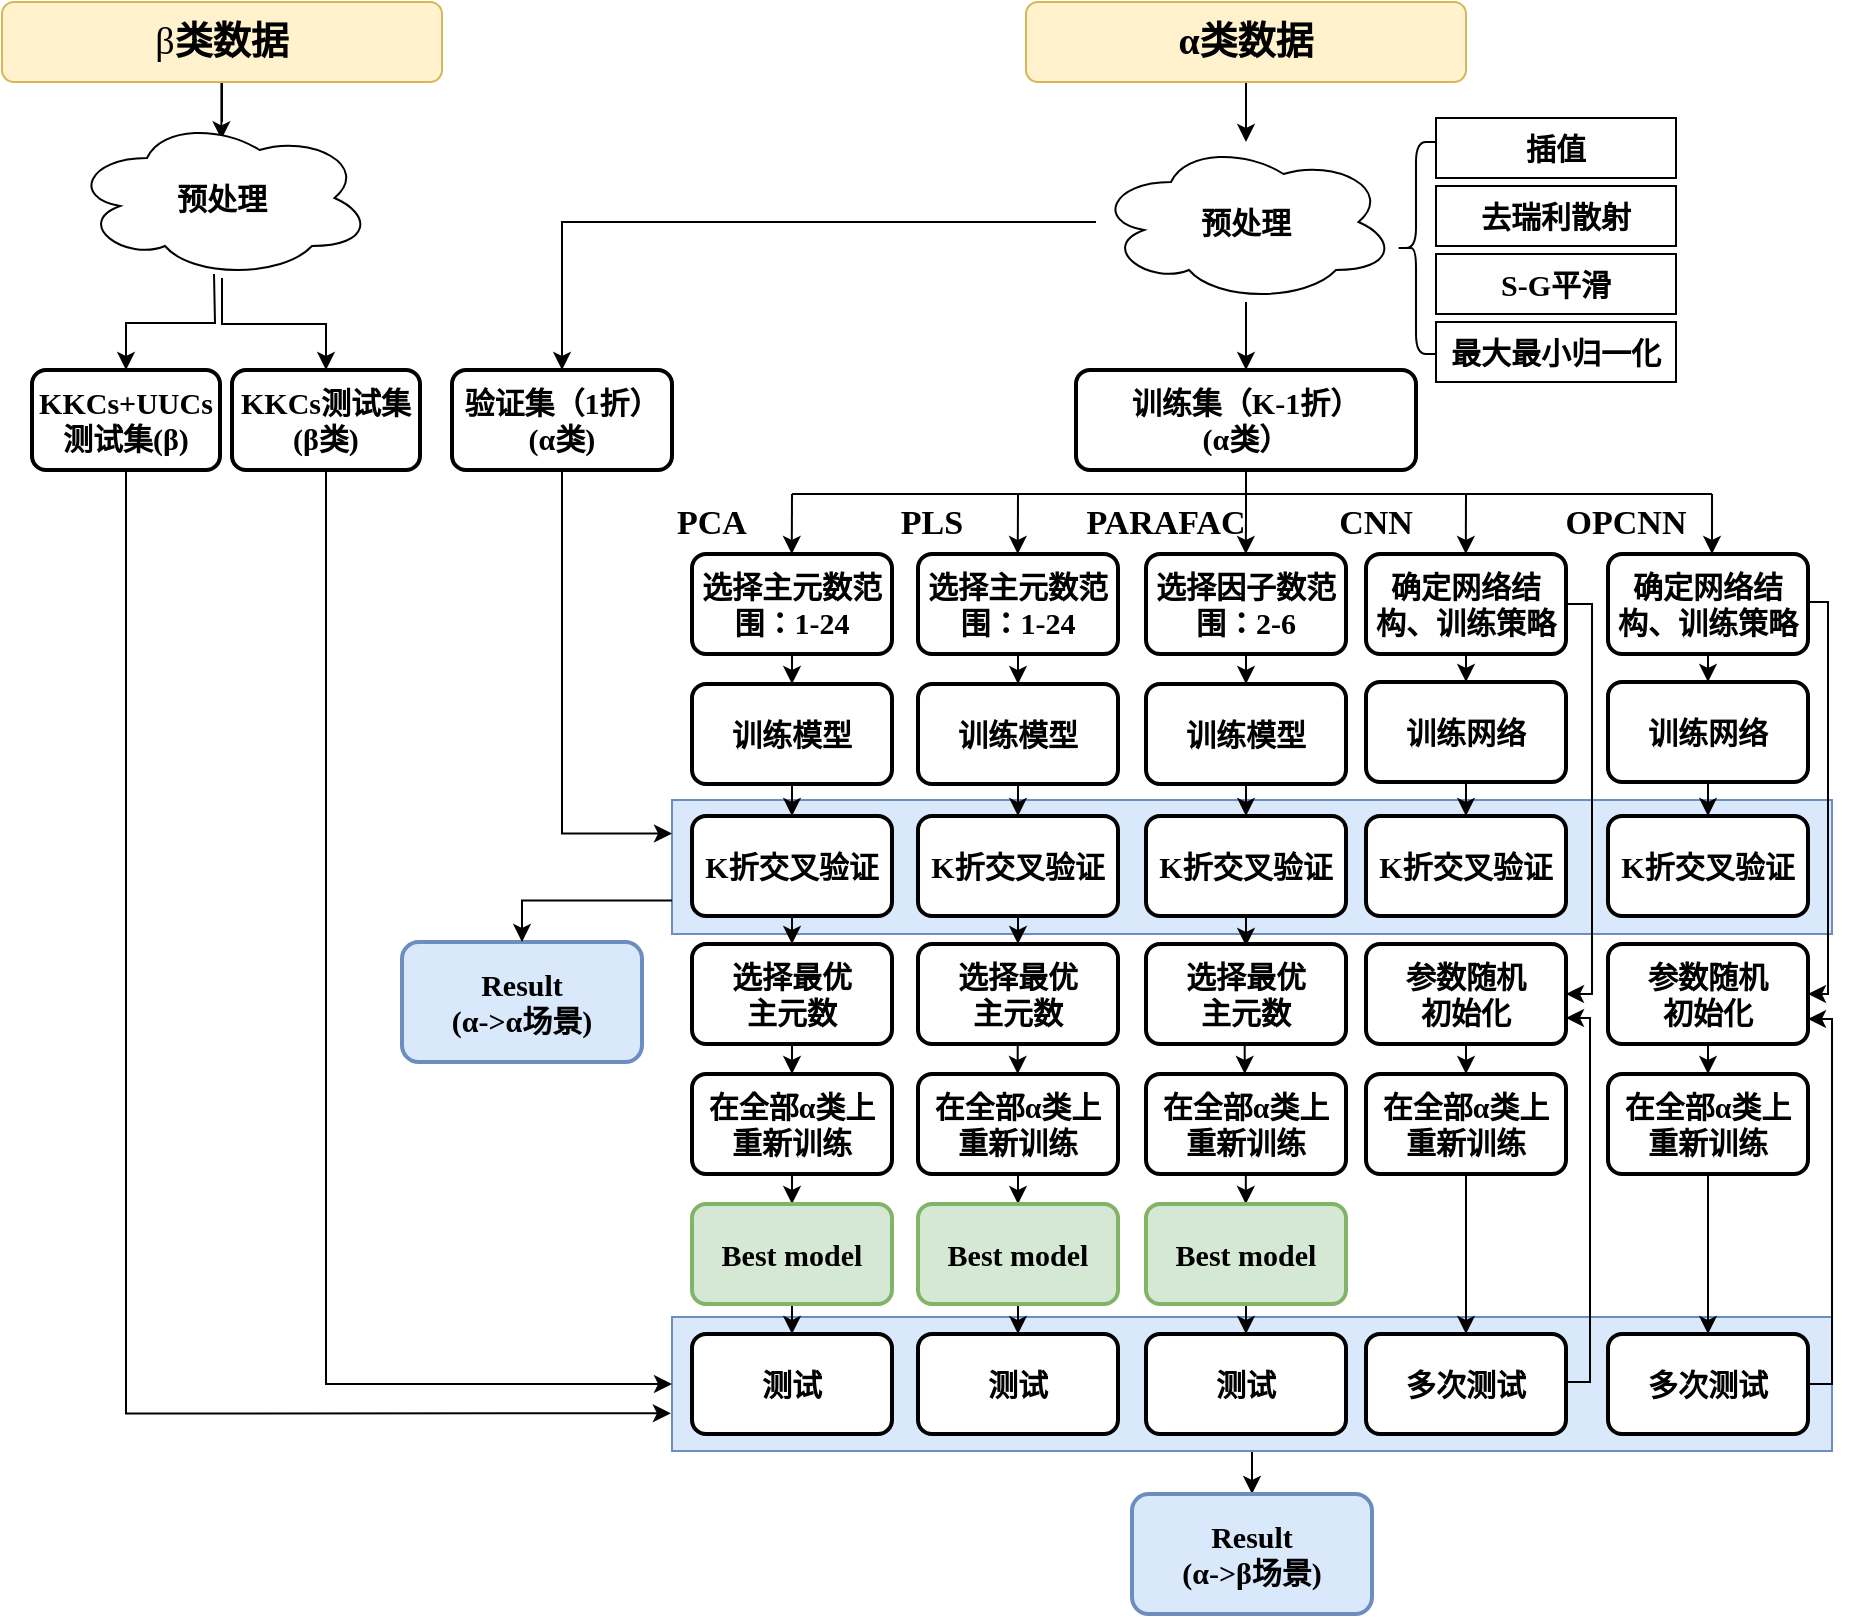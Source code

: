 <mxfile version="22.1.21" type="github">
  <diagram name="第 1 页" id="fnBkCTot6Ez0o81d7CIG">
    <mxGraphModel dx="2336" dy="1982" grid="1" gridSize="10" guides="1" tooltips="1" connect="1" arrows="1" fold="1" page="1" pageScale="1" pageWidth="827" pageHeight="1169" math="0" shadow="0">
      <root>
        <mxCell id="0" />
        <mxCell id="1" parent="0" />
        <mxCell id="RQuAEKyiK-EMNLNWBClG-106" value="" style="edgeStyle=orthogonalEdgeStyle;rounded=0;orthogonalLoop=1;jettySize=auto;html=1;" parent="1" source="RQuAEKyiK-EMNLNWBClG-96" target="kYNa-zEm1gCkG2qr6x2S-65" edge="1">
          <mxGeometry relative="1" as="geometry" />
        </mxCell>
        <mxCell id="RQuAEKyiK-EMNLNWBClG-96" value="" style="rounded=0;whiteSpace=wrap;html=1;fillColor=#dae8fc;strokeColor=#6c8ebf;" parent="1" vertex="1">
          <mxGeometry x="110" y="651.5" width="580" height="67" as="geometry" />
        </mxCell>
        <mxCell id="RQuAEKyiK-EMNLNWBClG-38" value="" style="rounded=0;whiteSpace=wrap;html=1;fillColor=#dae8fc;strokeColor=#6c8ebf;" parent="1" vertex="1">
          <mxGeometry x="110" y="393" width="580" height="67" as="geometry" />
        </mxCell>
        <mxCell id="kYNa-zEm1gCkG2qr6x2S-15" value="训练集（K-1折）&lt;br style=&quot;font-size: 15px;&quot;&gt;(α类）" style="rounded=1;whiteSpace=wrap;html=1;absoluteArcSize=1;arcSize=14;strokeWidth=2;fontSize=15;fontStyle=1;fontFamily=仿宋;" parent="1" vertex="1">
          <mxGeometry x="312" y="178" width="170" height="50" as="geometry" />
        </mxCell>
        <mxCell id="kYNa-zEm1gCkG2qr6x2S-18" value="" style="shape=curlyBracket;whiteSpace=wrap;html=1;rounded=1;labelPosition=left;verticalLabelPosition=middle;align=right;verticalAlign=middle;fontSize=15;fontStyle=1;fontFamily=仿宋;" parent="1" vertex="1">
          <mxGeometry x="472" y="64" width="20" height="106" as="geometry" />
        </mxCell>
        <mxCell id="kYNa-zEm1gCkG2qr6x2S-19" value="插值" style="rounded=0;whiteSpace=wrap;html=1;fontSize=15;fontStyle=1;fontFamily=仿宋;" parent="1" vertex="1">
          <mxGeometry x="492" y="52" width="120" height="30" as="geometry" />
        </mxCell>
        <mxCell id="kYNa-zEm1gCkG2qr6x2S-20" value="去瑞利散射" style="rounded=0;whiteSpace=wrap;html=1;fontSize=15;fontStyle=1;fontFamily=仿宋;" parent="1" vertex="1">
          <mxGeometry x="492" y="86" width="120" height="30" as="geometry" />
        </mxCell>
        <mxCell id="kYNa-zEm1gCkG2qr6x2S-21" value="最大最小归一化" style="rounded=0;whiteSpace=wrap;html=1;fontSize=15;fontStyle=1;fontFamily=仿宋;" parent="1" vertex="1">
          <mxGeometry x="492" y="154" width="120" height="30" as="geometry" />
        </mxCell>
        <mxCell id="kYNa-zEm1gCkG2qr6x2S-22" value="S-G平滑" style="rounded=0;whiteSpace=wrap;html=1;fontSize=15;fontStyle=1;fontFamily=仿宋;" parent="1" vertex="1">
          <mxGeometry x="492" y="120" width="120" height="30" as="geometry" />
        </mxCell>
        <mxCell id="RQuAEKyiK-EMNLNWBClG-24" value="" style="edgeStyle=orthogonalEdgeStyle;rounded=0;orthogonalLoop=1;jettySize=auto;html=1;" parent="1" source="kYNa-zEm1gCkG2qr6x2S-26" target="RQuAEKyiK-EMNLNWBClG-23" edge="1">
          <mxGeometry relative="1" as="geometry" />
        </mxCell>
        <mxCell id="kYNa-zEm1gCkG2qr6x2S-26" value="选择主元数范围：1-24" style="rounded=1;whiteSpace=wrap;html=1;absoluteArcSize=1;arcSize=14;strokeWidth=2;fontSize=15;fontStyle=1;fontFamily=仿宋;" parent="1" vertex="1">
          <mxGeometry x="120" y="270" width="100" height="50" as="geometry" />
        </mxCell>
        <mxCell id="kYNa-zEm1gCkG2qr6x2S-39" value="" style="edgeStyle=orthogonalEdgeStyle;rounded=0;orthogonalLoop=1;jettySize=auto;html=1;fontSize=15;fontStyle=1;fontFamily=仿宋;" parent="1" source="kYNa-zEm1gCkG2qr6x2S-27" target="kYNa-zEm1gCkG2qr6x2S-37" edge="1">
          <mxGeometry relative="1" as="geometry" />
        </mxCell>
        <mxCell id="kYNa-zEm1gCkG2qr6x2S-27" value="选择主元数范围：1-24" style="rounded=1;whiteSpace=wrap;html=1;absoluteArcSize=1;arcSize=14;strokeWidth=2;fontSize=15;fontStyle=1;fontFamily=仿宋;" parent="1" vertex="1">
          <mxGeometry x="233" y="270" width="100" height="50" as="geometry" />
        </mxCell>
        <mxCell id="kYNa-zEm1gCkG2qr6x2S-41" value="" style="edgeStyle=orthogonalEdgeStyle;rounded=0;orthogonalLoop=1;jettySize=auto;html=1;fontSize=15;fontStyle=1;fontFamily=仿宋;" parent="1" source="kYNa-zEm1gCkG2qr6x2S-28" target="kYNa-zEm1gCkG2qr6x2S-40" edge="1">
          <mxGeometry relative="1" as="geometry" />
        </mxCell>
        <mxCell id="kYNa-zEm1gCkG2qr6x2S-28" value="选择因子数范围：2-6" style="rounded=1;whiteSpace=wrap;html=1;absoluteArcSize=1;arcSize=14;strokeWidth=2;fontSize=15;fontStyle=1;fontFamily=仿宋;" parent="1" vertex="1">
          <mxGeometry x="347" y="270" width="100" height="50" as="geometry" />
        </mxCell>
        <mxCell id="RQuAEKyiK-EMNLNWBClG-31" value="" style="edgeStyle=orthogonalEdgeStyle;rounded=0;orthogonalLoop=1;jettySize=auto;html=1;" parent="1" source="kYNa-zEm1gCkG2qr6x2S-37" target="RQuAEKyiK-EMNLNWBClG-27" edge="1">
          <mxGeometry relative="1" as="geometry" />
        </mxCell>
        <mxCell id="kYNa-zEm1gCkG2qr6x2S-37" value="训练模型" style="rounded=1;whiteSpace=wrap;html=1;absoluteArcSize=1;arcSize=14;strokeWidth=2;fontSize=15;fontStyle=1;fontFamily=仿宋;" parent="1" vertex="1">
          <mxGeometry x="233" y="335" width="100" height="50" as="geometry" />
        </mxCell>
        <mxCell id="RQuAEKyiK-EMNLNWBClG-32" value="" style="edgeStyle=orthogonalEdgeStyle;rounded=0;orthogonalLoop=1;jettySize=auto;html=1;" parent="1" source="kYNa-zEm1gCkG2qr6x2S-40" target="RQuAEKyiK-EMNLNWBClG-28" edge="1">
          <mxGeometry relative="1" as="geometry" />
        </mxCell>
        <mxCell id="kYNa-zEm1gCkG2qr6x2S-40" value="训练模型" style="rounded=1;whiteSpace=wrap;html=1;absoluteArcSize=1;arcSize=14;strokeWidth=2;fontSize=15;fontStyle=1;fontFamily=仿宋;" parent="1" vertex="1">
          <mxGeometry x="347" y="335" width="100" height="50" as="geometry" />
        </mxCell>
        <mxCell id="RQuAEKyiK-EMNLNWBClG-53" value="" style="edgeStyle=orthogonalEdgeStyle;rounded=0;orthogonalLoop=1;jettySize=auto;html=1;" parent="1" source="kYNa-zEm1gCkG2qr6x2S-44" target="RQuAEKyiK-EMNLNWBClG-29" edge="1">
          <mxGeometry relative="1" as="geometry" />
        </mxCell>
        <mxCell id="RQuAEKyiK-EMNLNWBClG-33" style="edgeStyle=orthogonalEdgeStyle;rounded=0;orthogonalLoop=1;jettySize=auto;html=1;entryX=0;entryY=0.25;entryDx=0;entryDy=0;exitX=0.5;exitY=1;exitDx=0;exitDy=0;" parent="1" source="kYNa-zEm1gCkG2qr6x2S-62" target="RQuAEKyiK-EMNLNWBClG-38" edge="1">
          <mxGeometry relative="1" as="geometry" />
        </mxCell>
        <mxCell id="kYNa-zEm1gCkG2qr6x2S-62" value="验证集（1折）&lt;br style=&quot;font-size: 15px;&quot;&gt;(α类)" style="rounded=1;whiteSpace=wrap;html=1;absoluteArcSize=1;arcSize=14;strokeWidth=2;fontSize=15;fontStyle=1;fontFamily=仿宋;" parent="1" vertex="1">
          <mxGeometry y="178" width="110" height="50" as="geometry" />
        </mxCell>
        <mxCell id="kYNa-zEm1gCkG2qr6x2S-63" value="Result&lt;br style=&quot;font-size: 15px;&quot;&gt;(α-&amp;gt;α场景)" style="whiteSpace=wrap;html=1;rounded=1;arcSize=14;strokeWidth=2;fontSize=15;fontStyle=1;fontFamily=仿宋;fillColor=#dae8fc;strokeColor=#6c8ebf;" parent="1" vertex="1">
          <mxGeometry x="-25" y="464" width="120" height="60" as="geometry" />
        </mxCell>
        <mxCell id="kYNa-zEm1gCkG2qr6x2S-65" value="Result&lt;br style=&quot;font-size: 15px;&quot;&gt;(α-&amp;gt;β场景)" style="whiteSpace=wrap;html=1;rounded=1;arcSize=14;strokeWidth=2;fontSize=15;fontStyle=1;fontFamily=仿宋;fillColor=#dae8fc;strokeColor=#6c8ebf;" parent="1" vertex="1">
          <mxGeometry x="340" y="740" width="120" height="60" as="geometry" />
        </mxCell>
        <mxCell id="kYNa-zEm1gCkG2qr6x2S-76" value="&lt;b&gt;&lt;font style=&quot;font-size: 17px;&quot;&gt;PCA&lt;/font&gt;&lt;/b&gt;" style="text;html=1;strokeColor=none;fillColor=none;align=center;verticalAlign=middle;whiteSpace=wrap;rounded=0;fontFamily=仿宋;" parent="1" vertex="1">
          <mxGeometry x="100" y="240" width="60" height="30" as="geometry" />
        </mxCell>
        <mxCell id="kYNa-zEm1gCkG2qr6x2S-77" value="&lt;span style=&quot;font-size: 17px;&quot;&gt;&lt;b&gt;PLS&lt;br&gt;&lt;/b&gt;&lt;/span&gt;" style="text;html=1;strokeColor=none;fillColor=none;align=center;verticalAlign=middle;whiteSpace=wrap;rounded=0;fontFamily=仿宋;" parent="1" vertex="1">
          <mxGeometry x="210" y="240" width="60" height="30" as="geometry" />
        </mxCell>
        <mxCell id="kYNa-zEm1gCkG2qr6x2S-79" value="&lt;span style=&quot;font-size: 17px;&quot;&gt;&lt;b&gt;OPCNN&lt;br&gt;&lt;/b&gt;&lt;/span&gt;" style="text;html=1;strokeColor=none;fillColor=none;align=center;verticalAlign=middle;whiteSpace=wrap;rounded=0;fontFamily=仿宋;" parent="1" vertex="1">
          <mxGeometry x="557" y="240" width="60" height="30" as="geometry" />
        </mxCell>
        <mxCell id="RQuAEKyiK-EMNLNWBClG-4" value="&lt;span style=&quot;font-size: 17px;&quot;&gt;&lt;b&gt;CNN&lt;br&gt;&lt;/b&gt;&lt;/span&gt;" style="text;html=1;strokeColor=none;fillColor=none;align=center;verticalAlign=middle;whiteSpace=wrap;rounded=0;fontFamily=仿宋;" parent="1" vertex="1">
          <mxGeometry x="432" y="240" width="60" height="30" as="geometry" />
        </mxCell>
        <mxCell id="RQuAEKyiK-EMNLNWBClG-54" value="" style="edgeStyle=orthogonalEdgeStyle;rounded=0;orthogonalLoop=1;jettySize=auto;html=1;" parent="1" source="RQuAEKyiK-EMNLNWBClG-5" target="RQuAEKyiK-EMNLNWBClG-30" edge="1">
          <mxGeometry relative="1" as="geometry" />
        </mxCell>
        <mxCell id="RQuAEKyiK-EMNLNWBClG-12" value="" style="edgeStyle=orthogonalEdgeStyle;rounded=0;orthogonalLoop=1;jettySize=auto;html=1;entryX=0.498;entryY=0.133;entryDx=0;entryDy=0;entryPerimeter=0;" parent="1" source="RQuAEKyiK-EMNLNWBClG-7" target="RQuAEKyiK-EMNLNWBClG-11" edge="1">
          <mxGeometry relative="1" as="geometry" />
        </mxCell>
        <mxCell id="RQuAEKyiK-EMNLNWBClG-7" value="β&lt;span style=&quot;border-color: var(--border-color); font-weight: 700;&quot;&gt;类数据&lt;/span&gt;" style="rounded=1;whiteSpace=wrap;html=1;fontFamily=仿宋;fontSize=19;fillColor=#fff2cc;strokeColor=#d6b656;" parent="1" vertex="1">
          <mxGeometry x="-225" y="-6" width="220" height="40" as="geometry" />
        </mxCell>
        <mxCell id="RQuAEKyiK-EMNLNWBClG-17" value="" style="edgeStyle=orthogonalEdgeStyle;rounded=0;orthogonalLoop=1;jettySize=auto;html=1;" parent="1" source="RQuAEKyiK-EMNLNWBClG-11" target="RQuAEKyiK-EMNLNWBClG-16" edge="1">
          <mxGeometry relative="1" as="geometry" />
        </mxCell>
        <mxCell id="RQuAEKyiK-EMNLNWBClG-11" value="预处理" style="ellipse;shape=cloud;whiteSpace=wrap;html=1;fontSize=15;fontStyle=1;fontFamily=仿宋;" parent="1" vertex="1">
          <mxGeometry x="-190" y="52" width="150" height="80" as="geometry" />
        </mxCell>
        <mxCell id="RQuAEKyiK-EMNLNWBClG-15" value="" style="edgeStyle=orthogonalEdgeStyle;rounded=0;orthogonalLoop=1;jettySize=auto;html=1;" parent="1" source="RQuAEKyiK-EMNLNWBClG-13" target="RQuAEKyiK-EMNLNWBClG-14" edge="1">
          <mxGeometry relative="1" as="geometry" />
        </mxCell>
        <mxCell id="RQuAEKyiK-EMNLNWBClG-13" value="&lt;b style=&quot;border-color: var(--border-color);&quot;&gt;α类数据&lt;/b&gt;" style="rounded=1;whiteSpace=wrap;html=1;fontFamily=仿宋;fontSize=19;fontStyle=1;fillColor=#fff2cc;strokeColor=#d6b656;" parent="1" vertex="1">
          <mxGeometry x="287" y="-6" width="220" height="40" as="geometry" />
        </mxCell>
        <mxCell id="RQuAEKyiK-EMNLNWBClG-18" value="" style="edgeStyle=orthogonalEdgeStyle;rounded=0;orthogonalLoop=1;jettySize=auto;html=1;" parent="1" source="RQuAEKyiK-EMNLNWBClG-14" target="kYNa-zEm1gCkG2qr6x2S-15" edge="1">
          <mxGeometry relative="1" as="geometry" />
        </mxCell>
        <mxCell id="RQuAEKyiK-EMNLNWBClG-19" style="edgeStyle=orthogonalEdgeStyle;rounded=0;orthogonalLoop=1;jettySize=auto;html=1;entryX=0.5;entryY=0;entryDx=0;entryDy=0;" parent="1" source="RQuAEKyiK-EMNLNWBClG-14" target="kYNa-zEm1gCkG2qr6x2S-62" edge="1">
          <mxGeometry relative="1" as="geometry" />
        </mxCell>
        <mxCell id="RQuAEKyiK-EMNLNWBClG-14" value="预处理" style="ellipse;shape=cloud;whiteSpace=wrap;html=1;fontSize=15;fontStyle=1;fontFamily=仿宋;" parent="1" vertex="1">
          <mxGeometry x="322" y="64" width="150" height="80" as="geometry" />
        </mxCell>
        <mxCell id="RQuAEKyiK-EMNLNWBClG-97" style="edgeStyle=orthogonalEdgeStyle;rounded=0;orthogonalLoop=1;jettySize=auto;html=1;entryX=0;entryY=0.5;entryDx=0;entryDy=0;exitX=0.5;exitY=1;exitDx=0;exitDy=0;" parent="1" source="RQuAEKyiK-EMNLNWBClG-16" target="RQuAEKyiK-EMNLNWBClG-96" edge="1">
          <mxGeometry relative="1" as="geometry">
            <Array as="points">
              <mxPoint x="-63" y="685" />
            </Array>
          </mxGeometry>
        </mxCell>
        <mxCell id="RQuAEKyiK-EMNLNWBClG-16" value="KKCs测试集&lt;br style=&quot;font-size: 15px;&quot;&gt;(β类)" style="rounded=1;whiteSpace=wrap;html=1;absoluteArcSize=1;arcSize=14;strokeWidth=2;fontSize=15;fontStyle=1;fontFamily=仿宋;" parent="1" vertex="1">
          <mxGeometry x="-110" y="178" width="94" height="50" as="geometry" />
        </mxCell>
        <mxCell id="RQuAEKyiK-EMNLNWBClG-26" value="" style="edgeStyle=orthogonalEdgeStyle;rounded=0;orthogonalLoop=1;jettySize=auto;html=1;" parent="1" source="RQuAEKyiK-EMNLNWBClG-23" target="RQuAEKyiK-EMNLNWBClG-25" edge="1">
          <mxGeometry relative="1" as="geometry" />
        </mxCell>
        <mxCell id="RQuAEKyiK-EMNLNWBClG-23" value="训练模型" style="rounded=1;whiteSpace=wrap;html=1;absoluteArcSize=1;arcSize=14;strokeWidth=2;fontSize=15;fontStyle=1;fontFamily=仿宋;" parent="1" vertex="1">
          <mxGeometry x="120" y="335" width="100" height="50" as="geometry" />
        </mxCell>
        <mxCell id="RQuAEKyiK-EMNLNWBClG-40" value="" style="edgeStyle=orthogonalEdgeStyle;rounded=0;orthogonalLoop=1;jettySize=auto;html=1;" parent="1" source="RQuAEKyiK-EMNLNWBClG-25" target="RQuAEKyiK-EMNLNWBClG-34" edge="1">
          <mxGeometry relative="1" as="geometry" />
        </mxCell>
        <mxCell id="RQuAEKyiK-EMNLNWBClG-25" value="K折交叉验证" style="rounded=1;whiteSpace=wrap;html=1;absoluteArcSize=1;arcSize=14;strokeWidth=2;fontSize=15;fontStyle=1;fontFamily=仿宋;" parent="1" vertex="1">
          <mxGeometry x="120" y="401" width="100" height="50" as="geometry" />
        </mxCell>
        <mxCell id="RQuAEKyiK-EMNLNWBClG-47" style="edgeStyle=orthogonalEdgeStyle;rounded=0;orthogonalLoop=1;jettySize=auto;html=1;entryX=0.5;entryY=0;entryDx=0;entryDy=0;" parent="1" source="RQuAEKyiK-EMNLNWBClG-27" target="RQuAEKyiK-EMNLNWBClG-35" edge="1">
          <mxGeometry relative="1" as="geometry" />
        </mxCell>
        <mxCell id="RQuAEKyiK-EMNLNWBClG-27" value="K折交叉验证" style="rounded=1;whiteSpace=wrap;html=1;absoluteArcSize=1;arcSize=14;strokeWidth=2;fontSize=15;fontStyle=1;fontFamily=仿宋;" parent="1" vertex="1">
          <mxGeometry x="233" y="401" width="100" height="50" as="geometry" />
        </mxCell>
        <mxCell id="RQuAEKyiK-EMNLNWBClG-29" value="K折交叉验证" style="rounded=1;whiteSpace=wrap;html=1;absoluteArcSize=1;arcSize=14;strokeWidth=2;fontSize=15;fontStyle=1;fontFamily=仿宋;" parent="1" vertex="1">
          <mxGeometry x="457" y="401" width="100" height="50" as="geometry" />
        </mxCell>
        <mxCell id="RQuAEKyiK-EMNLNWBClG-30" value="K折交叉验证" style="rounded=1;whiteSpace=wrap;html=1;absoluteArcSize=1;arcSize=14;strokeWidth=2;fontSize=15;fontStyle=1;fontFamily=仿宋;" parent="1" vertex="1">
          <mxGeometry x="578" y="401" width="100" height="50" as="geometry" />
        </mxCell>
        <mxCell id="RQuAEKyiK-EMNLNWBClG-69" value="" style="edgeStyle=orthogonalEdgeStyle;rounded=0;orthogonalLoop=1;jettySize=auto;html=1;" parent="1" source="RQuAEKyiK-EMNLNWBClG-34" target="RQuAEKyiK-EMNLNWBClG-62" edge="1">
          <mxGeometry relative="1" as="geometry" />
        </mxCell>
        <mxCell id="RQuAEKyiK-EMNLNWBClG-34" value="选择最优&lt;br&gt;主元数" style="rounded=1;whiteSpace=wrap;html=1;absoluteArcSize=1;arcSize=14;strokeWidth=2;fontSize=15;fontStyle=1;fontFamily=仿宋;" parent="1" vertex="1">
          <mxGeometry x="120" y="465" width="100" height="50" as="geometry" />
        </mxCell>
        <mxCell id="RQuAEKyiK-EMNLNWBClG-35" value="选择最优&lt;br style=&quot;border-color: var(--border-color);&quot;&gt;主元数" style="rounded=1;whiteSpace=wrap;html=1;absoluteArcSize=1;arcSize=14;strokeWidth=2;fontSize=15;fontStyle=1;fontFamily=仿宋;" parent="1" vertex="1">
          <mxGeometry x="233" y="465" width="100" height="50" as="geometry" />
        </mxCell>
        <mxCell id="RQuAEKyiK-EMNLNWBClG-39" style="edgeStyle=orthogonalEdgeStyle;rounded=0;orthogonalLoop=1;jettySize=auto;html=1;exitX=0;exitY=0.75;exitDx=0;exitDy=0;entryX=0.5;entryY=0;entryDx=0;entryDy=0;" parent="1" source="RQuAEKyiK-EMNLNWBClG-38" target="kYNa-zEm1gCkG2qr6x2S-63" edge="1">
          <mxGeometry relative="1" as="geometry" />
        </mxCell>
        <mxCell id="RQuAEKyiK-EMNLNWBClG-73" value="" style="edgeStyle=orthogonalEdgeStyle;rounded=0;orthogonalLoop=1;jettySize=auto;html=1;" parent="1" source="kYNa-zEm1gCkG2qr6x2S-48" target="RQuAEKyiK-EMNLNWBClG-56" edge="1">
          <mxGeometry relative="1" as="geometry" />
        </mxCell>
        <mxCell id="RQuAEKyiK-EMNLNWBClG-71" value="" style="edgeStyle=orthogonalEdgeStyle;rounded=0;orthogonalLoop=1;jettySize=auto;html=1;" parent="1" source="kYNa-zEm1gCkG2qr6x2S-60" target="RQuAEKyiK-EMNLNWBClG-55" edge="1">
          <mxGeometry relative="1" as="geometry" />
        </mxCell>
        <mxCell id="RQuAEKyiK-EMNLNWBClG-52" style="edgeStyle=orthogonalEdgeStyle;rounded=0;orthogonalLoop=1;jettySize=auto;html=1;entryX=0.5;entryY=0.02;entryDx=0;entryDy=0;entryPerimeter=0;" parent="1" source="RQuAEKyiK-EMNLNWBClG-28" target="RQuAEKyiK-EMNLNWBClG-36" edge="1">
          <mxGeometry relative="1" as="geometry" />
        </mxCell>
        <mxCell id="RQuAEKyiK-EMNLNWBClG-28" value="K折交叉验证" style="rounded=1;whiteSpace=wrap;html=1;absoluteArcSize=1;arcSize=14;strokeWidth=2;fontSize=15;fontStyle=1;fontFamily=仿宋;" parent="1" vertex="1">
          <mxGeometry x="347" y="401" width="100" height="50" as="geometry" />
        </mxCell>
        <mxCell id="RQuAEKyiK-EMNLNWBClG-36" value="选择最优&lt;br style=&quot;border-color: var(--border-color);&quot;&gt;主元数" style="rounded=1;whiteSpace=wrap;html=1;absoluteArcSize=1;arcSize=14;strokeWidth=2;fontSize=15;fontStyle=1;fontFamily=仿宋;" parent="1" vertex="1">
          <mxGeometry x="347" y="465" width="100" height="50" as="geometry" />
        </mxCell>
        <mxCell id="RQuAEKyiK-EMNLNWBClG-55" value="测试" style="rounded=1;whiteSpace=wrap;html=1;absoluteArcSize=1;arcSize=14;strokeWidth=2;fontSize=15;fontStyle=1;fontFamily=仿宋;" parent="1" vertex="1">
          <mxGeometry x="120" y="660" width="100" height="50" as="geometry" />
        </mxCell>
        <mxCell id="RQuAEKyiK-EMNLNWBClG-56" value="测试" style="rounded=1;whiteSpace=wrap;html=1;absoluteArcSize=1;arcSize=14;strokeWidth=2;fontSize=15;fontStyle=1;fontFamily=仿宋;" parent="1" vertex="1">
          <mxGeometry x="233" y="660" width="100" height="50" as="geometry" />
        </mxCell>
        <mxCell id="RQuAEKyiK-EMNLNWBClG-58" value="多次测试" style="rounded=1;whiteSpace=wrap;html=1;absoluteArcSize=1;arcSize=14;strokeWidth=2;fontSize=15;fontStyle=1;fontFamily=仿宋;" parent="1" vertex="1">
          <mxGeometry x="457" y="660" width="100" height="50" as="geometry" />
        </mxCell>
        <mxCell id="RQuAEKyiK-EMNLNWBClG-59" value="多次测试" style="rounded=1;whiteSpace=wrap;html=1;absoluteArcSize=1;arcSize=14;strokeWidth=2;fontSize=15;fontStyle=1;fontFamily=仿宋;" parent="1" vertex="1">
          <mxGeometry x="578" y="660" width="100" height="50" as="geometry" />
        </mxCell>
        <mxCell id="RQuAEKyiK-EMNLNWBClG-85" value="" style="edgeStyle=orthogonalEdgeStyle;rounded=0;orthogonalLoop=1;jettySize=auto;html=1;" parent="1" source="RQuAEKyiK-EMNLNWBClG-60" target="RQuAEKyiK-EMNLNWBClG-65" edge="1">
          <mxGeometry relative="1" as="geometry" />
        </mxCell>
        <mxCell id="RQuAEKyiK-EMNLNWBClG-60" value="参数随机&lt;br&gt;初始化" style="rounded=1;whiteSpace=wrap;html=1;absoluteArcSize=1;arcSize=14;strokeWidth=2;fontSize=15;fontStyle=1;fontFamily=仿宋;" parent="1" vertex="1">
          <mxGeometry x="457" y="465" width="100" height="50" as="geometry" />
        </mxCell>
        <mxCell id="RQuAEKyiK-EMNLNWBClG-86" value="" style="edgeStyle=orthogonalEdgeStyle;rounded=0;orthogonalLoop=1;jettySize=auto;html=1;" parent="1" source="RQuAEKyiK-EMNLNWBClG-61" target="RQuAEKyiK-EMNLNWBClG-66" edge="1">
          <mxGeometry relative="1" as="geometry" />
        </mxCell>
        <mxCell id="RQuAEKyiK-EMNLNWBClG-61" value="参数随机&lt;br style=&quot;border-color: var(--border-color);&quot;&gt;初始化" style="rounded=1;whiteSpace=wrap;html=1;absoluteArcSize=1;arcSize=14;strokeWidth=2;fontSize=15;fontStyle=1;fontFamily=仿宋;" parent="1" vertex="1">
          <mxGeometry x="578" y="465" width="100" height="50" as="geometry" />
        </mxCell>
        <mxCell id="RQuAEKyiK-EMNLNWBClG-70" value="" style="edgeStyle=orthogonalEdgeStyle;rounded=0;orthogonalLoop=1;jettySize=auto;html=1;" parent="1" source="RQuAEKyiK-EMNLNWBClG-62" target="kYNa-zEm1gCkG2qr6x2S-60" edge="1">
          <mxGeometry relative="1" as="geometry" />
        </mxCell>
        <mxCell id="RQuAEKyiK-EMNLNWBClG-62" value="在全部α类上重新训练" style="rounded=1;whiteSpace=wrap;html=1;absoluteArcSize=1;arcSize=14;strokeWidth=2;fontSize=15;fontStyle=1;fontFamily=仿宋;" parent="1" vertex="1">
          <mxGeometry x="120" y="530" width="100" height="50" as="geometry" />
        </mxCell>
        <mxCell id="RQuAEKyiK-EMNLNWBClG-64" value="在全部α类上重新训练" style="rounded=1;whiteSpace=wrap;html=1;absoluteArcSize=1;arcSize=14;strokeWidth=2;fontSize=15;fontStyle=1;fontFamily=仿宋;" parent="1" vertex="1">
          <mxGeometry x="347" y="530" width="100" height="50" as="geometry" />
        </mxCell>
        <mxCell id="RQuAEKyiK-EMNLNWBClG-87" value="" style="edgeStyle=orthogonalEdgeStyle;rounded=0;orthogonalLoop=1;jettySize=auto;html=1;" parent="1" source="RQuAEKyiK-EMNLNWBClG-65" target="RQuAEKyiK-EMNLNWBClG-58" edge="1">
          <mxGeometry relative="1" as="geometry" />
        </mxCell>
        <mxCell id="RQuAEKyiK-EMNLNWBClG-65" value="在全部α类上重新训练" style="rounded=1;whiteSpace=wrap;html=1;absoluteArcSize=1;arcSize=14;strokeWidth=2;fontSize=15;fontStyle=1;fontFamily=仿宋;" parent="1" vertex="1">
          <mxGeometry x="457" y="530" width="100" height="50" as="geometry" />
        </mxCell>
        <mxCell id="RQuAEKyiK-EMNLNWBClG-88" value="" style="edgeStyle=orthogonalEdgeStyle;rounded=0;orthogonalLoop=1;jettySize=auto;html=1;" parent="1" source="RQuAEKyiK-EMNLNWBClG-66" target="RQuAEKyiK-EMNLNWBClG-59" edge="1">
          <mxGeometry relative="1" as="geometry" />
        </mxCell>
        <mxCell id="RQuAEKyiK-EMNLNWBClG-66" value="在全部α类上重新训练" style="rounded=1;whiteSpace=wrap;html=1;absoluteArcSize=1;arcSize=14;strokeWidth=2;fontSize=15;fontStyle=1;fontFamily=仿宋;" parent="1" vertex="1">
          <mxGeometry x="578" y="530" width="100" height="50" as="geometry" />
        </mxCell>
        <mxCell id="RQuAEKyiK-EMNLNWBClG-75" value="" style="edgeStyle=orthogonalEdgeStyle;rounded=0;orthogonalLoop=1;jettySize=auto;html=1;entryX=0.5;entryY=0;entryDx=0;entryDy=0;" parent="1" edge="1">
          <mxGeometry relative="1" as="geometry">
            <mxPoint x="396.91" y="580" as="sourcePoint" />
            <mxPoint x="396.91" y="595" as="targetPoint" />
          </mxGeometry>
        </mxCell>
        <mxCell id="RQuAEKyiK-EMNLNWBClG-76" value="" style="edgeStyle=orthogonalEdgeStyle;rounded=0;orthogonalLoop=1;jettySize=auto;html=1;" parent="1" source="kYNa-zEm1gCkG2qr6x2S-49" target="RQuAEKyiK-EMNLNWBClG-57" edge="1">
          <mxGeometry relative="1" as="geometry" />
        </mxCell>
        <mxCell id="kYNa-zEm1gCkG2qr6x2S-49" value="Best model" style="rounded=1;whiteSpace=wrap;html=1;absoluteArcSize=1;arcSize=14;strokeWidth=2;fillColor=#d5e8d4;strokeColor=#82b366;fontSize=15;fontStyle=1;fontFamily=仿宋;" parent="1" vertex="1">
          <mxGeometry x="347" y="595" width="100" height="50" as="geometry" />
        </mxCell>
        <mxCell id="kYNa-zEm1gCkG2qr6x2S-60" value="Best model" style="rounded=1;whiteSpace=wrap;html=1;absoluteArcSize=1;arcSize=14;strokeWidth=2;fillColor=#d5e8d4;strokeColor=#82b366;fontSize=15;fontStyle=1;fontFamily=仿宋;" parent="1" vertex="1">
          <mxGeometry x="120" y="595" width="100" height="50" as="geometry" />
        </mxCell>
        <mxCell id="RQuAEKyiK-EMNLNWBClG-72" value="" style="edgeStyle=orthogonalEdgeStyle;rounded=0;orthogonalLoop=1;jettySize=auto;html=1;entryX=0.5;entryY=0;entryDx=0;entryDy=0;" parent="1" source="RQuAEKyiK-EMNLNWBClG-63" target="kYNa-zEm1gCkG2qr6x2S-48" edge="1">
          <mxGeometry relative="1" as="geometry" />
        </mxCell>
        <mxCell id="kYNa-zEm1gCkG2qr6x2S-48" value="Best model" style="rounded=1;whiteSpace=wrap;html=1;absoluteArcSize=1;arcSize=14;strokeWidth=2;fillColor=#d5e8d4;strokeColor=#82b366;fontSize=15;fontStyle=1;fontFamily=仿宋;" parent="1" vertex="1">
          <mxGeometry x="233" y="595" width="100" height="50" as="geometry" />
        </mxCell>
        <mxCell id="RQuAEKyiK-EMNLNWBClG-57" value="测试" style="rounded=1;whiteSpace=wrap;html=1;absoluteArcSize=1;arcSize=14;strokeWidth=2;fontSize=15;fontStyle=1;fontFamily=仿宋;" parent="1" vertex="1">
          <mxGeometry x="347" y="660" width="100" height="50" as="geometry" />
        </mxCell>
        <mxCell id="RQuAEKyiK-EMNLNWBClG-63" value="在全部α类上重新训练" style="rounded=1;whiteSpace=wrap;html=1;absoluteArcSize=1;arcSize=14;strokeWidth=2;fontSize=15;fontStyle=1;fontFamily=仿宋;" parent="1" vertex="1">
          <mxGeometry x="233" y="530" width="100" height="50" as="geometry" />
        </mxCell>
        <mxCell id="RQuAEKyiK-EMNLNWBClG-78" value="" style="edgeStyle=orthogonalEdgeStyle;rounded=0;orthogonalLoop=1;jettySize=auto;html=1;entryX=0.5;entryY=0;entryDx=0;entryDy=0;" parent="1" edge="1">
          <mxGeometry relative="1" as="geometry">
            <mxPoint x="282.85" y="515" as="sourcePoint" />
            <mxPoint x="282.85" y="530" as="targetPoint" />
          </mxGeometry>
        </mxCell>
        <mxCell id="RQuAEKyiK-EMNLNWBClG-79" value="" style="edgeStyle=orthogonalEdgeStyle;rounded=0;orthogonalLoop=1;jettySize=auto;html=1;entryX=0.5;entryY=0;entryDx=0;entryDy=0;" parent="1" edge="1">
          <mxGeometry relative="1" as="geometry">
            <mxPoint x="396.35" y="515" as="sourcePoint" />
            <mxPoint x="396.35" y="530" as="targetPoint" />
          </mxGeometry>
        </mxCell>
        <mxCell id="RQuAEKyiK-EMNLNWBClG-92" style="edgeStyle=orthogonalEdgeStyle;rounded=0;orthogonalLoop=1;jettySize=auto;html=1;entryX=0.5;entryY=0;entryDx=0;entryDy=0;" parent="1" source="RQuAEKyiK-EMNLNWBClG-89" target="kYNa-zEm1gCkG2qr6x2S-44" edge="1">
          <mxGeometry relative="1" as="geometry" />
        </mxCell>
        <mxCell id="RQuAEKyiK-EMNLNWBClG-94" style="edgeStyle=orthogonalEdgeStyle;rounded=0;orthogonalLoop=1;jettySize=auto;html=1;entryX=1;entryY=0.5;entryDx=0;entryDy=0;exitX=1;exitY=0.5;exitDx=0;exitDy=0;" parent="1" source="RQuAEKyiK-EMNLNWBClG-89" target="RQuAEKyiK-EMNLNWBClG-60" edge="1">
          <mxGeometry relative="1" as="geometry">
            <Array as="points">
              <mxPoint x="570" y="295" />
              <mxPoint x="570" y="490" />
            </Array>
          </mxGeometry>
        </mxCell>
        <mxCell id="RQuAEKyiK-EMNLNWBClG-89" value="确定网络结构、训练策略" style="rounded=1;whiteSpace=wrap;html=1;absoluteArcSize=1;arcSize=14;strokeWidth=2;fontSize=15;fontStyle=1;fontFamily=仿宋;" parent="1" vertex="1">
          <mxGeometry x="457" y="270" width="100" height="50" as="geometry" />
        </mxCell>
        <mxCell id="RQuAEKyiK-EMNLNWBClG-93" style="edgeStyle=orthogonalEdgeStyle;rounded=0;orthogonalLoop=1;jettySize=auto;html=1;entryX=0.5;entryY=0;entryDx=0;entryDy=0;" parent="1" source="RQuAEKyiK-EMNLNWBClG-90" target="RQuAEKyiK-EMNLNWBClG-5" edge="1">
          <mxGeometry relative="1" as="geometry" />
        </mxCell>
        <mxCell id="RQuAEKyiK-EMNLNWBClG-90" value="确定网络结构、训练策略" style="rounded=1;whiteSpace=wrap;html=1;absoluteArcSize=1;arcSize=14;strokeWidth=2;fontSize=15;fontStyle=1;fontFamily=仿宋;" parent="1" vertex="1">
          <mxGeometry x="578" y="270" width="100" height="50" as="geometry" />
        </mxCell>
        <mxCell id="kYNa-zEm1gCkG2qr6x2S-44" value="训练网络" style="rounded=1;whiteSpace=wrap;html=1;absoluteArcSize=1;arcSize=14;strokeWidth=2;fontSize=15;fontStyle=1;fontFamily=仿宋;" parent="1" vertex="1">
          <mxGeometry x="457" y="334" width="100" height="50" as="geometry" />
        </mxCell>
        <mxCell id="RQuAEKyiK-EMNLNWBClG-5" value="训练网络" style="rounded=1;whiteSpace=wrap;html=1;absoluteArcSize=1;arcSize=14;strokeWidth=2;fontSize=15;fontStyle=1;fontFamily=仿宋;" parent="1" vertex="1">
          <mxGeometry x="578" y="334" width="100" height="50" as="geometry" />
        </mxCell>
        <mxCell id="RQuAEKyiK-EMNLNWBClG-95" style="edgeStyle=orthogonalEdgeStyle;rounded=0;orthogonalLoop=1;jettySize=auto;html=1;entryX=1;entryY=0.5;entryDx=0;entryDy=0;exitX=1;exitY=0.5;exitDx=0;exitDy=0;" parent="1" target="RQuAEKyiK-EMNLNWBClG-61" edge="1">
          <mxGeometry relative="1" as="geometry">
            <mxPoint x="678" y="294" as="sourcePoint" />
            <mxPoint x="678" y="554" as="targetPoint" />
            <Array as="points">
              <mxPoint x="688" y="294" />
              <mxPoint x="688" y="490" />
            </Array>
          </mxGeometry>
        </mxCell>
        <mxCell id="RQuAEKyiK-EMNLNWBClG-98" value="" style="endArrow=none;html=1;rounded=0;" parent="1" edge="1">
          <mxGeometry width="50" height="50" relative="1" as="geometry">
            <mxPoint x="170" y="240" as="sourcePoint" />
            <mxPoint x="630" y="240" as="targetPoint" />
          </mxGeometry>
        </mxCell>
        <mxCell id="RQuAEKyiK-EMNLNWBClG-99" value="" style="edgeStyle=orthogonalEdgeStyle;rounded=0;orthogonalLoop=1;jettySize=auto;html=1;" parent="1" edge="1">
          <mxGeometry relative="1" as="geometry">
            <mxPoint x="170" y="240" as="sourcePoint" />
            <mxPoint x="169.88" y="270" as="targetPoint" />
          </mxGeometry>
        </mxCell>
        <mxCell id="RQuAEKyiK-EMNLNWBClG-100" value="" style="edgeStyle=orthogonalEdgeStyle;rounded=0;orthogonalLoop=1;jettySize=auto;html=1;fontSize=15;fontStyle=1;fontFamily=仿宋;" parent="1" edge="1">
          <mxGeometry relative="1" as="geometry">
            <mxPoint x="283" y="240" as="sourcePoint" />
            <mxPoint x="282.88" y="270" as="targetPoint" />
          </mxGeometry>
        </mxCell>
        <mxCell id="RQuAEKyiK-EMNLNWBClG-102" value="" style="edgeStyle=orthogonalEdgeStyle;rounded=0;orthogonalLoop=1;jettySize=auto;html=1;fontSize=15;fontStyle=1;fontFamily=仿宋;" parent="1" edge="1">
          <mxGeometry relative="1" as="geometry">
            <mxPoint x="397" y="250" as="sourcePoint" />
            <mxPoint x="396.9" y="270" as="targetPoint" />
          </mxGeometry>
        </mxCell>
        <mxCell id="RQuAEKyiK-EMNLNWBClG-103" value="" style="edgeStyle=orthogonalEdgeStyle;rounded=0;orthogonalLoop=1;jettySize=auto;html=1;fontSize=15;fontStyle=1;fontFamily=仿宋;" parent="1" edge="1">
          <mxGeometry relative="1" as="geometry">
            <mxPoint x="507" y="240" as="sourcePoint" />
            <mxPoint x="506.9" y="270" as="targetPoint" />
          </mxGeometry>
        </mxCell>
        <mxCell id="RQuAEKyiK-EMNLNWBClG-104" value="" style="edgeStyle=orthogonalEdgeStyle;rounded=0;orthogonalLoop=1;jettySize=auto;html=1;fontSize=15;fontStyle=1;fontFamily=仿宋;" parent="1" edge="1">
          <mxGeometry relative="1" as="geometry">
            <mxPoint x="630" y="240" as="sourcePoint" />
            <mxPoint x="630" y="270" as="targetPoint" />
          </mxGeometry>
        </mxCell>
        <mxCell id="RQuAEKyiK-EMNLNWBClG-108" value="" style="endArrow=none;html=1;rounded=0;entryX=0.5;entryY=1;entryDx=0;entryDy=0;" parent="1" target="kYNa-zEm1gCkG2qr6x2S-15" edge="1">
          <mxGeometry width="50" height="50" relative="1" as="geometry">
            <mxPoint x="397" y="250" as="sourcePoint" />
            <mxPoint x="450" y="180" as="targetPoint" />
          </mxGeometry>
        </mxCell>
        <mxCell id="kYNa-zEm1gCkG2qr6x2S-78" value="&lt;span style=&quot;font-size: 17px;&quot;&gt;&lt;b&gt;PARAFAC&lt;br&gt;&lt;/b&gt;&lt;/span&gt;" style="text;html=1;strokeColor=none;fillColor=default;align=center;verticalAlign=middle;whiteSpace=wrap;rounded=0;gradientColor=none;fontFamily=仿宋;" parent="1" vertex="1">
          <mxGeometry x="333" y="245" width="48" height="20" as="geometry" />
        </mxCell>
        <mxCell id="hnzQGFrx0eKygZMLWSUL-1" value="KKCs+UUCs&lt;br&gt;测试集(β)" style="rounded=1;whiteSpace=wrap;html=1;absoluteArcSize=1;arcSize=14;strokeWidth=2;fontSize=15;fontStyle=1;fontFamily=仿宋;" vertex="1" parent="1">
          <mxGeometry x="-210" y="178" width="94" height="50" as="geometry" />
        </mxCell>
        <mxCell id="hnzQGFrx0eKygZMLWSUL-2" value="" style="edgeStyle=orthogonalEdgeStyle;rounded=0;orthogonalLoop=1;jettySize=auto;html=1;entryX=0.5;entryY=0;entryDx=0;entryDy=0;" edge="1" parent="1" target="hnzQGFrx0eKygZMLWSUL-1">
          <mxGeometry relative="1" as="geometry">
            <mxPoint x="-119" y="130" as="sourcePoint" />
            <mxPoint x="-53" y="188" as="targetPoint" />
          </mxGeometry>
        </mxCell>
        <mxCell id="hnzQGFrx0eKygZMLWSUL-3" style="edgeStyle=orthogonalEdgeStyle;rounded=0;orthogonalLoop=1;jettySize=auto;html=1;exitX=0.5;exitY=1;exitDx=0;exitDy=0;entryX=-0.001;entryY=0.719;entryDx=0;entryDy=0;entryPerimeter=0;" edge="1" parent="1" source="hnzQGFrx0eKygZMLWSUL-1" target="RQuAEKyiK-EMNLNWBClG-96">
          <mxGeometry relative="1" as="geometry">
            <Array as="points">
              <mxPoint x="-163" y="700" />
            </Array>
            <mxPoint x="-53" y="238" as="sourcePoint" />
            <mxPoint x="100" y="700" as="targetPoint" />
          </mxGeometry>
        </mxCell>
        <mxCell id="hnzQGFrx0eKygZMLWSUL-4" style="edgeStyle=orthogonalEdgeStyle;rounded=0;orthogonalLoop=1;jettySize=auto;html=1;exitX=1;exitY=0.5;exitDx=0;exitDy=0;entryX=1;entryY=0.75;entryDx=0;entryDy=0;" edge="1" parent="1" source="RQuAEKyiK-EMNLNWBClG-59" target="RQuAEKyiK-EMNLNWBClG-61">
          <mxGeometry relative="1" as="geometry">
            <mxPoint x="740" y="560" as="sourcePoint" />
            <mxPoint x="740" y="500" as="targetPoint" />
            <Array as="points">
              <mxPoint x="690" y="685" />
              <mxPoint x="690" y="503" />
            </Array>
          </mxGeometry>
        </mxCell>
        <mxCell id="hnzQGFrx0eKygZMLWSUL-7" style="edgeStyle=orthogonalEdgeStyle;rounded=0;orthogonalLoop=1;jettySize=auto;html=1;exitX=1;exitY=0.5;exitDx=0;exitDy=0;entryX=1;entryY=0.75;entryDx=0;entryDy=0;" edge="1" parent="1">
          <mxGeometry relative="1" as="geometry">
            <mxPoint x="557" y="684" as="sourcePoint" />
            <mxPoint x="557" y="502" as="targetPoint" />
            <Array as="points">
              <mxPoint x="569" y="684" />
              <mxPoint x="569" y="502" />
            </Array>
          </mxGeometry>
        </mxCell>
      </root>
    </mxGraphModel>
  </diagram>
</mxfile>
